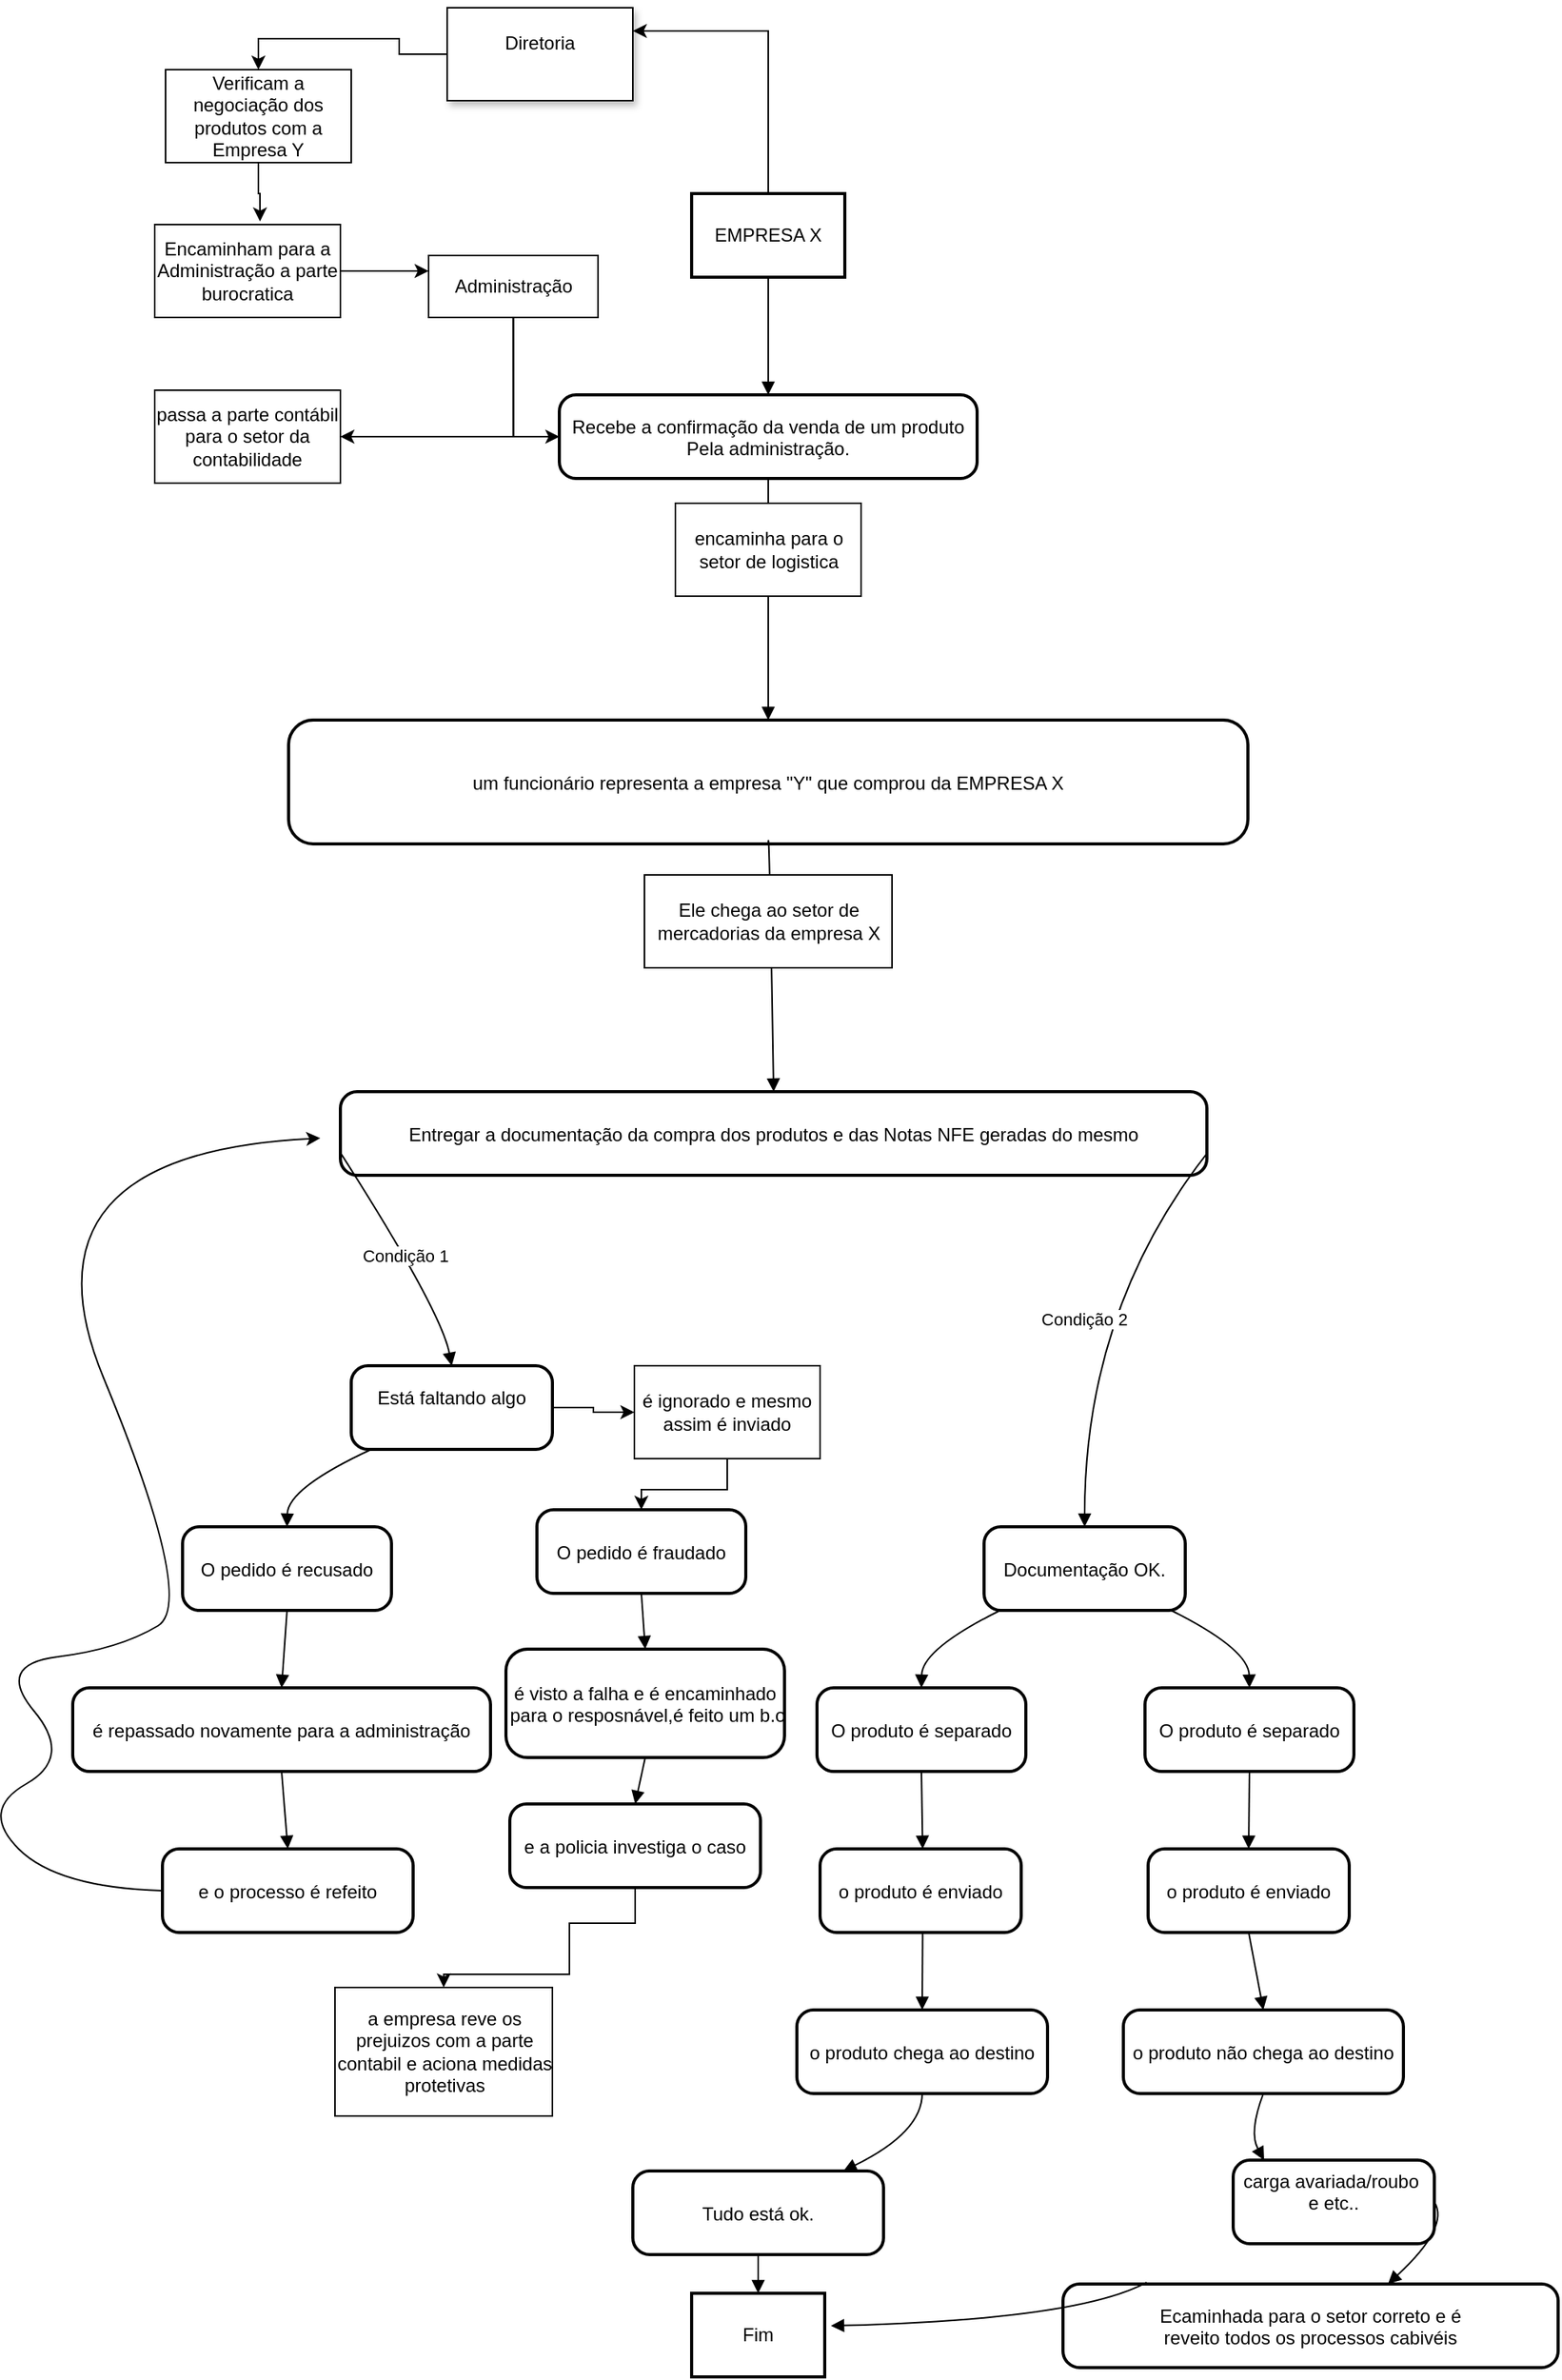 <mxfile version="26.1.0">
  <diagram name="Page-1" id="m75TKZGT6F6SOxoKa1Wg">
    <mxGraphModel dx="2703" dy="2147" grid="1" gridSize="10" guides="1" tooltips="1" connect="1" arrows="1" fold="1" page="1" pageScale="1" pageWidth="850" pageHeight="1100" math="0" shadow="0">
      <root>
        <mxCell id="0" />
        <mxCell id="1" parent="0" />
        <mxCell id="APuVNUE_tPmBOs4FJ1X2-52" style="edgeStyle=orthogonalEdgeStyle;rounded=0;orthogonalLoop=1;jettySize=auto;html=1;exitX=0.5;exitY=0;exitDx=0;exitDy=0;entryX=1;entryY=0.25;entryDx=0;entryDy=0;" parent="1" source="2" target="APuVNUE_tPmBOs4FJ1X2-51" edge="1">
          <mxGeometry relative="1" as="geometry" />
        </mxCell>
        <mxCell id="2" value="EMPRESA X" style="whiteSpace=wrap;strokeWidth=2;" parent="1" vertex="1">
          <mxGeometry x="350" y="-310" width="99" height="54" as="geometry" />
        </mxCell>
        <mxCell id="3" value="Recebe a confirmação da venda de um produto&#xa;Pela administração." style="rounded=1;arcSize=20;strokeWidth=2" parent="1" vertex="1">
          <mxGeometry x="264.5" y="-180" width="270" height="54" as="geometry" />
        </mxCell>
        <mxCell id="4" value="um funcionário representa a empresa &quot;Y&quot; que comprou da EMPRESA X" style="rounded=1;arcSize=20;strokeWidth=2" parent="1" vertex="1">
          <mxGeometry x="89.5" y="30" width="620" height="80" as="geometry" />
        </mxCell>
        <mxCell id="5" value="Entregar a documentação da compra dos produtos e das Notas NFE geradas do mesmo" style="rounded=1;arcSize=20;strokeWidth=2" parent="1" vertex="1">
          <mxGeometry x="123" y="270" width="560" height="54" as="geometry" />
        </mxCell>
        <mxCell id="OXuqK86eGQ-foblXJpSe-49" value="" style="edgeStyle=orthogonalEdgeStyle;rounded=0;orthogonalLoop=1;jettySize=auto;html=1;" parent="1" source="6" target="OXuqK86eGQ-foblXJpSe-48" edge="1">
          <mxGeometry relative="1" as="geometry" />
        </mxCell>
        <mxCell id="6" value="Está faltando algo&#xa;" style="rounded=1;arcSize=20;strokeWidth=2" parent="1" vertex="1">
          <mxGeometry x="130" y="447" width="130" height="54" as="geometry" />
        </mxCell>
        <mxCell id="7" value="Documentação OK." style="rounded=1;arcSize=20;strokeWidth=2" parent="1" vertex="1">
          <mxGeometry x="539" y="551" width="130" height="54" as="geometry" />
        </mxCell>
        <mxCell id="8" value="O pedido é fraudado" style="rounded=1;arcSize=20;strokeWidth=2" parent="1" vertex="1">
          <mxGeometry x="250" y="540" width="135" height="54" as="geometry" />
        </mxCell>
        <mxCell id="9" value="O pedido é recusado" style="rounded=1;arcSize=20;strokeWidth=2" parent="1" vertex="1">
          <mxGeometry x="21" y="551" width="135" height="54" as="geometry" />
        </mxCell>
        <mxCell id="10" value="O produto é separado" style="rounded=1;arcSize=20;strokeWidth=2" parent="1" vertex="1">
          <mxGeometry x="643" y="655" width="135" height="54" as="geometry" />
        </mxCell>
        <mxCell id="11" value="O produto é separado" style="rounded=1;arcSize=20;strokeWidth=2" parent="1" vertex="1">
          <mxGeometry x="431" y="655" width="135" height="54" as="geometry" />
        </mxCell>
        <mxCell id="12" value="é visto a falha e é encaminhado&#xa; para o resposnável,é feito um b.o" style="rounded=1;arcSize=20;strokeWidth=2" parent="1" vertex="1">
          <mxGeometry x="230" y="630" width="180" height="70" as="geometry" />
        </mxCell>
        <mxCell id="13" value="é repassado novamente para a administração" style="rounded=1;arcSize=20;strokeWidth=2" parent="1" vertex="1">
          <mxGeometry x="-50" y="655" width="270" height="54" as="geometry" />
        </mxCell>
        <mxCell id="14" value="o produto é enviado" style="rounded=1;arcSize=20;strokeWidth=2" parent="1" vertex="1">
          <mxGeometry x="645" y="759" width="130" height="54" as="geometry" />
        </mxCell>
        <mxCell id="15" value="o produto é enviado" style="rounded=1;arcSize=20;strokeWidth=2" parent="1" vertex="1">
          <mxGeometry x="433" y="759" width="130" height="54" as="geometry" />
        </mxCell>
        <mxCell id="OXuqK86eGQ-foblXJpSe-46" style="edgeStyle=orthogonalEdgeStyle;rounded=0;orthogonalLoop=1;jettySize=auto;html=1;entryX=0.5;entryY=0;entryDx=0;entryDy=0;" parent="1" source="16" target="OXuqK86eGQ-foblXJpSe-47" edge="1">
          <mxGeometry relative="1" as="geometry">
            <mxPoint x="270" y="830" as="targetPoint" />
            <Array as="points">
              <mxPoint x="314" y="807" />
              <mxPoint x="271" y="807" />
              <mxPoint x="271" y="840" />
            </Array>
          </mxGeometry>
        </mxCell>
        <mxCell id="16" value="e a policia investiga o caso" style="rounded=1;arcSize=20;strokeWidth=2" parent="1" vertex="1">
          <mxGeometry x="232.5" y="730" width="162" height="54" as="geometry" />
        </mxCell>
        <mxCell id="17" value="e o processo é refeito" style="rounded=1;arcSize=20;strokeWidth=2" parent="1" vertex="1">
          <mxGeometry x="8" y="759" width="162" height="54" as="geometry" />
        </mxCell>
        <mxCell id="18" value="o produto não chega ao destino" style="rounded=1;arcSize=20;strokeWidth=2" parent="1" vertex="1">
          <mxGeometry x="629" y="863" width="181" height="54" as="geometry" />
        </mxCell>
        <mxCell id="19" value="o produto chega ao destino" style="rounded=1;arcSize=20;strokeWidth=2" parent="1" vertex="1">
          <mxGeometry x="418" y="863" width="162" height="54" as="geometry" />
        </mxCell>
        <mxCell id="21" value="Tudo está ok." style="rounded=1;arcSize=20;strokeWidth=2" parent="1" vertex="1">
          <mxGeometry x="312" y="967" width="162" height="54" as="geometry" />
        </mxCell>
        <mxCell id="22" value="Fim" style="whiteSpace=wrap;strokeWidth=2;" parent="1" vertex="1">
          <mxGeometry x="350" y="1046" width="86" height="54" as="geometry" />
        </mxCell>
        <mxCell id="23" value="" style="curved=1;startArrow=none;endArrow=block;exitX=0.5;exitY=1;entryX=0.5;entryY=0;" parent="1" source="2" target="3" edge="1">
          <mxGeometry relative="1" as="geometry">
            <Array as="points" />
          </mxGeometry>
        </mxCell>
        <mxCell id="24" value="" style="curved=1;startArrow=none;endArrow=block;exitX=0.5;exitY=1;entryX=0.5;entryY=0;" parent="1" source="3" target="4" edge="1">
          <mxGeometry relative="1" as="geometry">
            <Array as="points" />
          </mxGeometry>
        </mxCell>
        <mxCell id="25" value="" style="curved=1;startArrow=none;endArrow=block;exitX=0.5;exitY=1;entryX=0.5;entryY=0;" parent="1" source="4" target="5" edge="1">
          <mxGeometry relative="1" as="geometry">
            <Array as="points">
              <mxPoint x="400" y="90" />
            </Array>
          </mxGeometry>
        </mxCell>
        <mxCell id="26" value="Condição 1" style="curved=1;startArrow=none;endArrow=block;exitX=0;exitY=0.73;entryX=0.5;entryY=0;" parent="1" source="5" target="6" edge="1">
          <mxGeometry relative="1" as="geometry">
            <Array as="points">
              <mxPoint x="188" y="411" />
            </Array>
          </mxGeometry>
        </mxCell>
        <mxCell id="27" value="Condição 2" style="curved=1;startArrow=none;endArrow=block;exitX=1;exitY=0.74;entryX=0.5;entryY=0;" parent="1" source="5" target="7" edge="1">
          <mxGeometry relative="1" as="geometry">
            <Array as="points">
              <mxPoint x="604" y="411" />
            </Array>
          </mxGeometry>
        </mxCell>
        <mxCell id="29" value="" style="curved=1;startArrow=none;endArrow=block;exitX=0.1;exitY=1;entryX=0.5;entryY=0;" parent="1" source="6" target="9" edge="1">
          <mxGeometry relative="1" as="geometry">
            <Array as="points">
              <mxPoint x="89" y="526" />
            </Array>
          </mxGeometry>
        </mxCell>
        <mxCell id="30" value="" style="curved=1;startArrow=none;endArrow=block;exitX=0.93;exitY=1;entryX=0.5;entryY=0;" parent="1" source="7" target="10" edge="1">
          <mxGeometry relative="1" as="geometry">
            <Array as="points">
              <mxPoint x="710" y="630" />
            </Array>
          </mxGeometry>
        </mxCell>
        <mxCell id="31" value="" style="curved=1;startArrow=none;endArrow=block;exitX=0.08;exitY=1;entryX=0.5;entryY=0;" parent="1" source="7" target="11" edge="1">
          <mxGeometry relative="1" as="geometry">
            <Array as="points">
              <mxPoint x="499" y="630" />
            </Array>
          </mxGeometry>
        </mxCell>
        <mxCell id="32" value="" style="curved=1;startArrow=none;endArrow=block;exitX=0.5;exitY=1;entryX=0.5;entryY=0;" parent="1" source="8" target="12" edge="1">
          <mxGeometry relative="1" as="geometry">
            <Array as="points" />
          </mxGeometry>
        </mxCell>
        <mxCell id="33" value="" style="curved=1;startArrow=none;endArrow=block;exitX=0.5;exitY=1;entryX=0.5;entryY=0;" parent="1" source="9" target="13" edge="1">
          <mxGeometry relative="1" as="geometry">
            <Array as="points" />
          </mxGeometry>
        </mxCell>
        <mxCell id="34" value="" style="curved=1;startArrow=none;endArrow=block;exitX=0.5;exitY=1;entryX=0.5;entryY=0;" parent="1" source="10" target="14" edge="1">
          <mxGeometry relative="1" as="geometry">
            <Array as="points" />
          </mxGeometry>
        </mxCell>
        <mxCell id="35" value="" style="curved=1;startArrow=none;endArrow=block;exitX=0.5;exitY=1;entryX=0.51;entryY=0;" parent="1" source="11" target="15" edge="1">
          <mxGeometry relative="1" as="geometry">
            <Array as="points" />
          </mxGeometry>
        </mxCell>
        <mxCell id="36" value="" style="curved=1;startArrow=none;endArrow=block;exitX=0.5;exitY=1;entryX=0.5;entryY=0;" parent="1" source="12" target="16" edge="1">
          <mxGeometry relative="1" as="geometry">
            <Array as="points" />
          </mxGeometry>
        </mxCell>
        <mxCell id="37" value="" style="curved=1;startArrow=none;endArrow=block;exitX=0.5;exitY=1;entryX=0.5;entryY=0;" parent="1" source="13" target="17" edge="1">
          <mxGeometry relative="1" as="geometry">
            <Array as="points" />
          </mxGeometry>
        </mxCell>
        <mxCell id="38" value="" style="curved=1;startArrow=none;endArrow=block;exitX=0.5;exitY=1;entryX=0.5;entryY=0;" parent="1" source="14" target="18" edge="1">
          <mxGeometry relative="1" as="geometry">
            <Array as="points" />
          </mxGeometry>
        </mxCell>
        <mxCell id="39" value="" style="curved=1;startArrow=none;endArrow=block;exitX=0.51;exitY=1;entryX=0.5;entryY=0;" parent="1" source="15" target="19" edge="1">
          <mxGeometry relative="1" as="geometry">
            <Array as="points" />
          </mxGeometry>
        </mxCell>
        <mxCell id="43" value="" style="curved=1;startArrow=none;endArrow=block;exitX=0.5;exitY=1;entryX=0.84;entryY=0;" parent="1" source="19" target="21" edge="1">
          <mxGeometry relative="1" as="geometry">
            <Array as="points">
              <mxPoint x="499" y="942" />
            </Array>
          </mxGeometry>
        </mxCell>
        <mxCell id="44" value="" style="curved=1;startArrow=none;endArrow=block;exitX=0.5;exitY=1;" parent="1" source="18" edge="1">
          <mxGeometry relative="1" as="geometry">
            <Array as="points">
              <mxPoint x="710" y="942" />
            </Array>
            <mxPoint x="720" y="960" as="targetPoint" />
          </mxGeometry>
        </mxCell>
        <mxCell id="45" value="" style="curved=1;startArrow=none;endArrow=block;exitX=0.5;exitY=1;entryX=0.5;entryY=0;" parent="1" source="21" target="22" edge="1">
          <mxGeometry relative="1" as="geometry">
            <Array as="points" />
          </mxGeometry>
        </mxCell>
        <mxCell id="APuVNUE_tPmBOs4FJ1X2-47" value="Ele chega ao setor de mercadorias da empresa X" style="whiteSpace=wrap;html=1;" parent="1" vertex="1">
          <mxGeometry x="319.5" y="130" width="160" height="60" as="geometry" />
        </mxCell>
        <mxCell id="APuVNUE_tPmBOs4FJ1X2-61" style="edgeStyle=orthogonalEdgeStyle;rounded=0;orthogonalLoop=1;jettySize=auto;html=1;exitX=0.5;exitY=1;exitDx=0;exitDy=0;entryX=1;entryY=0.5;entryDx=0;entryDy=0;" parent="1" source="APuVNUE_tPmBOs4FJ1X2-48" target="APuVNUE_tPmBOs4FJ1X2-60" edge="1">
          <mxGeometry relative="1" as="geometry">
            <Array as="points">
              <mxPoint x="235" y="-153" />
            </Array>
          </mxGeometry>
        </mxCell>
        <mxCell id="APuVNUE_tPmBOs4FJ1X2-62" style="edgeStyle=orthogonalEdgeStyle;rounded=0;orthogonalLoop=1;jettySize=auto;html=1;exitX=0.5;exitY=1;exitDx=0;exitDy=0;entryX=0;entryY=0.5;entryDx=0;entryDy=0;" parent="1" source="APuVNUE_tPmBOs4FJ1X2-48" target="3" edge="1">
          <mxGeometry relative="1" as="geometry" />
        </mxCell>
        <mxCell id="APuVNUE_tPmBOs4FJ1X2-48" value="Administração" style="whiteSpace=wrap;html=1;" parent="1" vertex="1">
          <mxGeometry x="180" y="-270" width="109.5" height="40" as="geometry" />
        </mxCell>
        <mxCell id="APuVNUE_tPmBOs4FJ1X2-54" style="edgeStyle=orthogonalEdgeStyle;rounded=0;orthogonalLoop=1;jettySize=auto;html=1;entryX=0.5;entryY=0;entryDx=0;entryDy=0;" parent="1" source="APuVNUE_tPmBOs4FJ1X2-51" target="APuVNUE_tPmBOs4FJ1X2-53" edge="1">
          <mxGeometry relative="1" as="geometry">
            <mxPoint x="-60" y="-330" as="targetPoint" />
          </mxGeometry>
        </mxCell>
        <mxCell id="APuVNUE_tPmBOs4FJ1X2-51" value="Diretoria&lt;div&gt;&lt;br&gt;&lt;/div&gt;" style="whiteSpace=wrap;html=1;shadow=1;" parent="1" vertex="1">
          <mxGeometry x="192" y="-430" width="120" height="60" as="geometry" />
        </mxCell>
        <mxCell id="APuVNUE_tPmBOs4FJ1X2-53" value="Verificam a negociação dos produtos com a Empresa Y" style="whiteSpace=wrap;html=1;" parent="1" vertex="1">
          <mxGeometry x="10" y="-390" width="120" height="60" as="geometry" />
        </mxCell>
        <mxCell id="APuVNUE_tPmBOs4FJ1X2-59" style="edgeStyle=orthogonalEdgeStyle;rounded=0;orthogonalLoop=1;jettySize=auto;html=1;exitX=1;exitY=0.5;exitDx=0;exitDy=0;entryX=0;entryY=0.25;entryDx=0;entryDy=0;" parent="1" source="APuVNUE_tPmBOs4FJ1X2-55" target="APuVNUE_tPmBOs4FJ1X2-48" edge="1">
          <mxGeometry relative="1" as="geometry" />
        </mxCell>
        <mxCell id="APuVNUE_tPmBOs4FJ1X2-55" value="Encaminham para a Administração a parte burocratica" style="whiteSpace=wrap;html=1;" parent="1" vertex="1">
          <mxGeometry x="3" y="-290" width="120" height="60" as="geometry" />
        </mxCell>
        <mxCell id="APuVNUE_tPmBOs4FJ1X2-58" style="edgeStyle=orthogonalEdgeStyle;rounded=0;orthogonalLoop=1;jettySize=auto;html=1;entryX=0.567;entryY=-0.033;entryDx=0;entryDy=0;entryPerimeter=0;" parent="1" source="APuVNUE_tPmBOs4FJ1X2-53" target="APuVNUE_tPmBOs4FJ1X2-55" edge="1">
          <mxGeometry relative="1" as="geometry" />
        </mxCell>
        <mxCell id="APuVNUE_tPmBOs4FJ1X2-60" value="passa a parte contábil para o setor da contabilidade" style="whiteSpace=wrap;html=1;" parent="1" vertex="1">
          <mxGeometry x="3" y="-183" width="120" height="60" as="geometry" />
        </mxCell>
        <mxCell id="APuVNUE_tPmBOs4FJ1X2-64" value="encaminha para o setor de logistica" style="whiteSpace=wrap;html=1;" parent="1" vertex="1">
          <mxGeometry x="339.5" y="-110" width="120" height="60" as="geometry" />
        </mxCell>
        <mxCell id="OXuqK86eGQ-foblXJpSe-47" value="a empresa reve os prejuizos com a parte contabil e aciona medidas protetivas" style="whiteSpace=wrap;html=1;" parent="1" vertex="1">
          <mxGeometry x="119.5" y="848.5" width="140.5" height="83" as="geometry" />
        </mxCell>
        <mxCell id="OXuqK86eGQ-foblXJpSe-50" style="edgeStyle=orthogonalEdgeStyle;rounded=0;orthogonalLoop=1;jettySize=auto;html=1;exitX=0.5;exitY=1;exitDx=0;exitDy=0;entryX=0.5;entryY=0;entryDx=0;entryDy=0;" parent="1" source="OXuqK86eGQ-foblXJpSe-48" target="8" edge="1">
          <mxGeometry relative="1" as="geometry" />
        </mxCell>
        <mxCell id="OXuqK86eGQ-foblXJpSe-48" value="é ignorado e mesmo assim é inviado" style="whiteSpace=wrap;html=1;" parent="1" vertex="1">
          <mxGeometry x="313" y="447" width="120" height="60" as="geometry" />
        </mxCell>
        <mxCell id="cOCjHqJwYMO40AQeOTv--48" value="" style="curved=1;endArrow=classic;html=1;rounded=0;exitX=0;exitY=0.5;exitDx=0;exitDy=0;" edge="1" parent="1" source="17">
          <mxGeometry width="50" height="50" relative="1" as="geometry">
            <mxPoint x="-110" y="784" as="sourcePoint" />
            <mxPoint x="110" y="300" as="targetPoint" />
            <Array as="points">
              <mxPoint x="-60" y="784" />
              <mxPoint x="-110" y="734" />
              <mxPoint x="-50" y="700" />
              <mxPoint x="-100" y="640" />
              <mxPoint x="-20" y="630" />
              <mxPoint x="30" y="600" />
              <mxPoint x="-90" y="310" />
            </Array>
          </mxGeometry>
        </mxCell>
        <mxCell id="cOCjHqJwYMO40AQeOTv--52" value="carga avariada/roubo &#xa;e etc..&#xa;" style="rounded=1;arcSize=20;strokeWidth=2" vertex="1" parent="1">
          <mxGeometry x="700" y="960" width="130" height="54" as="geometry" />
        </mxCell>
        <mxCell id="cOCjHqJwYMO40AQeOTv--54" value="" style="curved=1;startArrow=none;endArrow=block;exitX=1;exitY=0.5;exitDx=0;exitDy=0;" edge="1" parent="1" source="cOCjHqJwYMO40AQeOTv--52">
          <mxGeometry relative="1" as="geometry">
            <Array as="points">
              <mxPoint x="840" y="1003" />
            </Array>
            <mxPoint x="840" y="980" as="sourcePoint" />
            <mxPoint x="800" y="1040" as="targetPoint" />
          </mxGeometry>
        </mxCell>
        <mxCell id="cOCjHqJwYMO40AQeOTv--55" value="Ecaminhada para o setor correto e é &#xa;reveito todos os processos cabivéis" style="rounded=1;arcSize=20;strokeWidth=2" vertex="1" parent="1">
          <mxGeometry x="590" y="1040" width="320" height="54" as="geometry" />
        </mxCell>
        <mxCell id="cOCjHqJwYMO40AQeOTv--56" value="" style="curved=1;startArrow=none;endArrow=block;exitX=0.169;exitY=-0.019;exitDx=0;exitDy=0;exitPerimeter=0;" edge="1" parent="1" source="cOCjHqJwYMO40AQeOTv--55">
          <mxGeometry relative="1" as="geometry">
            <Array as="points">
              <mxPoint x="600" y="1063" />
            </Array>
            <mxPoint x="600" y="1047" as="sourcePoint" />
            <mxPoint x="440" y="1067" as="targetPoint" />
          </mxGeometry>
        </mxCell>
      </root>
    </mxGraphModel>
  </diagram>
</mxfile>
